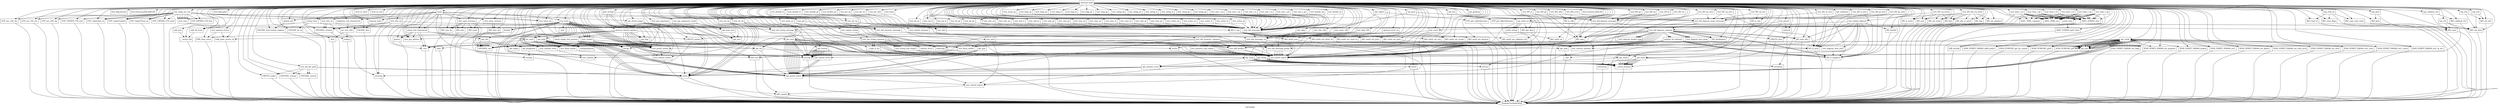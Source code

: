 digraph "Call graph" {
	label="Call graph";

	Node0x55a30e4267a0 [shape=record,label="{external node}"];
	Node0x55a30e4267a0 -> Node0x55a30e3918d0;
	Node0x55a30e4267a0 -> Node0x55a30e391930;
	Node0x55a30e4267a0 -> Node0x55a30e391990;
	Node0x55a30e4267a0 -> Node0x55a30e391a00;
	Node0x55a30e4267a0 -> Node0x55a30e391b80;
	Node0x55a30e4267a0 -> Node0x55a30e3cc1e0;
	Node0x55a30e4267a0 -> Node0x55a30e3cc250;
	Node0x55a30e4267a0 -> Node0x55a30e391bf0;
	Node0x55a30e4267a0 -> Node0x55a30e391c90;
	Node0x55a30e4267a0 -> Node0x55a30e391c20;
	Node0x55a30e4267a0 -> Node0x55a30e391d40;
	Node0x55a30e4267a0 -> Node0x55a30e3cbe60;
	Node0x55a30e4267a0 -> Node0x55a30e3cbf40;
	Node0x55a30e4267a0 -> Node0x55a30e3cbfb0;
	Node0x55a30e4267a0 -> Node0x55a30e3cc090;
	Node0x55a30e4267a0 -> Node0x55a30e368000;
	Node0x55a30e4267a0 -> Node0x55a30e3cc170;
	Node0x55a30e4267a0 -> Node0x55a30e3684b0;
	Node0x55a30e4267a0 -> Node0x55a30e368520;
	Node0x55a30e4267a0 -> Node0x55a30e3685f0;
	Node0x55a30e4267a0 -> Node0x55a30e368660;
	Node0x55a30e4267a0 -> Node0x55a30e391a30;
	Node0x55a30e4267a0 -> Node0x55a30e368760;
	Node0x55a30e4267a0 -> Node0x55a30e3687d0;
	Node0x55a30e4267a0 -> Node0x55a30e368840;
	Node0x55a30e4267a0 -> Node0x55a30e368870;
	Node0x55a30e4267a0 -> Node0x55a30e604530;
	Node0x55a30e4267a0 -> Node0x55a30e604720;
	Node0x55a30e4267a0 -> Node0x55a30e604790;
	Node0x55a30e4267a0 -> Node0x55a30e604830;
	Node0x55a30e4267a0 -> Node0x55a30e6048d0;
	Node0x55a30e4267a0 -> Node0x55a30e604970;
	Node0x55a30e4267a0 -> Node0x55a30e605410;
	Node0x55a30e4267a0 -> Node0x55a30e6054b0;
	Node0x55a30e4267a0 -> Node0x55a30e605d60;
	Node0x55a30e4267a0 -> Node0x55a30e605dd0;
	Node0x55a30e4267a0 -> Node0x55a30e605e40;
	Node0x55a30e4267a0 -> Node0x55a30e605f50;
	Node0x55a30e4267a0 -> Node0x55a30e605fc0;
	Node0x55a30e4267a0 -> Node0x55a30e606060;
	Node0x55a30e4267a0 -> Node0x55a30e605ff0;
	Node0x55a30e4267a0 -> Node0x55a30e6061a0;
	Node0x55a30e4267a0 -> Node0x55a30e6061d0;
	Node0x55a30e4267a0 -> Node0x55a30e606280;
	Node0x55a30e4267a0 -> Node0x55a30e606400;
	Node0x55a30e4267a0 -> Node0x55a30e606500;
	Node0x55a30e4267a0 -> Node0x55a30e6067d0;
	Node0x55a30e4267a0 -> Node0x55a30e6068e0;
	Node0x55a30e4267a0 -> Node0x55a30e6069f0;
	Node0x55a30e4267a0 -> Node0x55a30e6065a0;
	Node0x55a30e4267a0 -> Node0x55a30e606a20;
	Node0x55a30e4267a0 -> Node0x55a30e604560;
	Node0x55a30e4267a0 -> Node0x55a30e605e70;
	Node0x55a30e4267a0 -> Node0x55a30e604a10;
	Node0x55a30e4267a0 -> Node0x55a30e604680;
	Node0x55a30e4267a0 -> Node0x55a30e6043f0;
	Node0x55a30e4267a0 -> Node0x55a30e606c90;
	Node0x55a30e4267a0 -> Node0x55a30e606cc0;
	Node0x55a30e4267a0 -> Node0x55a30e391aa0;
	Node0x55a30e4267a0 -> Node0x55a30e606ed0;
	Node0x55a30e4267a0 -> Node0x55a30e606f00;
	Node0x55a30e4267a0 -> Node0x55a30e606f70;
	Node0x55a30e4267a0 -> Node0x55a30e607020;
	Node0x55a30e4267a0 -> Node0x55a30e6070c0;
	Node0x55a30e4267a0 -> Node0x55a30e607240;
	Node0x55a30e4267a0 -> Node0x55a30e607270;
	Node0x55a30e4267a0 -> Node0x55a30e6073e0;
	Node0x55a30e4267a0 -> Node0x55a30e607410;
	Node0x55a30e4267a0 -> Node0x55a30e3cc100;
	Node0x55a30e4267a0 -> Node0x55a30e6075e0;
	Node0x55a30e4267a0 -> Node0x55a30e607680;
	Node0x55a30e4267a0 -> Node0x55a30e607720;
	Node0x55a30e4267a0 -> Node0x55a30e607780;
	Node0x55a30e4267a0 -> Node0x55a30e605590;
	Node0x55a30e4267a0 -> Node0x55a30e605630;
	Node0x55a30e4267a0 -> Node0x55a30e6056d0;
	Node0x55a30e4267a0 -> Node0x55a30e605770;
	Node0x55a30e4267a0 -> Node0x55a30e605810;
	Node0x55a30e4267a0 -> Node0x55a30e6058b0;
	Node0x55a30e4267a0 -> Node0x55a30e605950;
	Node0x55a30e4267a0 -> Node0x55a30e6059f0;
	Node0x55a30e4267a0 -> Node0x55a30e605a90;
	Node0x55a30e4267a0 -> Node0x55a30e605b30;
	Node0x55a30e4267a0 -> Node0x55a30e605bd0;
	Node0x55a30e4267a0 -> Node0x55a30e605c70;
	Node0x55a30e4267a0 -> Node0x55a30e3cf200;
	Node0x55a30e4267a0 -> Node0x55a30e3cf2a0;
	Node0x55a30e4267a0 -> Node0x55a30e3cf340;
	Node0x55a30e4267a0 -> Node0x55a30e3cf3e0;
	Node0x55a30e4267a0 -> Node0x55a30e3cf480;
	Node0x55a30e4267a0 -> Node0x55a30e3cf520;
	Node0x55a30e4267a0 -> Node0x55a30e3cf5c0;
	Node0x55a30e4267a0 -> Node0x55a30e3cf660;
	Node0x55a30e4267a0 -> Node0x55a30e3cf700;
	Node0x55a30e4267a0 -> Node0x55a30e3cf7a0;
	Node0x55a30e4267a0 -> Node0x55a30e3cf840;
	Node0x55a30e4267a0 -> Node0x55a30e3cf8e0;
	Node0x55a30e4267a0 -> Node0x55a30e3cf980;
	Node0x55a30e4267a0 -> Node0x55a30e3cfa20;
	Node0x55a30e4267a0 -> Node0x55a30e3cfac0;
	Node0x55a30e4267a0 -> Node0x55a30e3cfb60;
	Node0x55a30e4267a0 -> Node0x55a30e3cfc00;
	Node0x55a30e4267a0 -> Node0x55a30e3cfca0;
	Node0x55a30e4267a0 -> Node0x55a30e3cfd40;
	Node0x55a30e4267a0 -> Node0x55a30e3cfde0;
	Node0x55a30e4267a0 -> Node0x55a30e3cfe80;
	Node0x55a30e4267a0 -> Node0x55a30e3cff20;
	Node0x55a30e4267a0 -> Node0x55a30e3cffc0;
	Node0x55a30e4267a0 -> Node0x55a30e3d0060;
	Node0x55a30e4267a0 -> Node0x55a30e3d0100;
	Node0x55a30e4267a0 -> Node0x55a30e3d01a0;
	Node0x55a30e4267a0 -> Node0x55a30e3d0240;
	Node0x55a30e4267a0 -> Node0x55a30e3d02e0;
	Node0x55a30e4267a0 -> Node0x55a30e3d0380;
	Node0x55a30e4267a0 -> Node0x55a30e3d0420;
	Node0x55a30e4267a0 -> Node0x55a30e3d04c0;
	Node0x55a30e4267a0 -> Node0x55a30e3d0560;
	Node0x55a30e4267a0 -> Node0x55a30e3d0600;
	Node0x55a30e4267a0 -> Node0x55a30e3d06a0;
	Node0x55a30e4267a0 -> Node0x55a30e3cbdf0;
	Node0x55a30e4267a0 -> Node0x55a30e3cbed0;
	Node0x55a30e4267a0 -> Node0x55a30e3d07a0;
	Node0x55a30e4267a0 -> Node0x55a30e3d0840;
	Node0x55a30e4267a0 -> Node0x55a30e3d0a00;
	Node0x55a30e4267a0 -> Node0x55a30e3d0a30;
	Node0x55a30e4267a0 -> Node0x55a30e3d0b70;
	Node0x55a30e4267a0 -> Node0x55a30e3d0c10;
	Node0x55a30e4267a0 -> Node0x55a30e3d0d40;
	Node0x55a30e4267a0 -> Node0x55a30e3cc020;
	Node0x55a30e4267a0 -> Node0x55a30e3d0d70;
	Node0x55a30e4267a0 -> Node0x55a30e3ce2d0;
	Node0x55a30e4267a0 -> Node0x55a30e3ce300;
	Node0x55a30e4267a0 -> Node0x55a30e3ce400;
	Node0x55a30e4267a0 -> Node0x55a30e3ce560;
	Node0x55a30e4267a0 -> Node0x55a30e3ce5d0;
	Node0x55a30e4267a0 -> Node0x55a30e3ce730;
	Node0x55a30e4267a0 -> Node0x55a30e3ce760;
	Node0x55a30e4267a0 -> Node0x55a30e3ce820;
	Node0x55a30e4267a0 -> Node0x55a30e3ce8e0;
	Node0x55a30e4267a0 -> Node0x55a30e3ce9e0;
	Node0x55a30e4267a0 -> Node0x55a30e3ceb60;
	Node0x55a30e4267a0 -> Node0x55a30e3ceb90;
	Node0x55a30e4267a0 -> Node0x55a30e3cec00;
	Node0x55a30e4267a0 -> Node0x55a30e3ced50;
	Node0x55a30e4267a0 -> Node0x55a30e3cedc0;
	Node0x55a30e4267a0 -> Node0x55a30e3cef10;
	Node0x55a30e4267a0 -> Node0x55a30e3cef80;
	Node0x55a30e4267a0 -> Node0x55a30e3cf110;
	Node0x55a30e4267a0 -> Node0x55a30e3d0e30;
	Node0x55a30e4267a0 -> Node0x55a30e3d0ea0;
	Node0x55a30e4267a0 -> Node0x55a30e3d0f90;
	Node0x55a30e4267a0 -> Node0x55a30e3d0fc0;
	Node0x55a30e4267a0 -> Node0x55a30e3d10c0;
	Node0x55a30e4267a0 -> Node0x55a30e3d1160;
	Node0x55a30e4267a0 -> Node0x55a30e3d10f0;
	Node0x55a30e4267a0 -> Node0x55a30e3d12f0;
	Node0x55a30e4267a0 -> Node0x55a30e3d1530;
	Node0x55a30e4267a0 -> Node0x55a30e3d15a0;
	Node0x55a30e4267a0 -> Node0x55a30e3d15d0;
	Node0x55a30e4267a0 -> Node0x55a30e3d1680;
	Node0x55a30e4267a0 -> Node0x55a30e3d1890;
	Node0x55a30e4267a0 -> Node0x55a30e3d1900;
	Node0x55a30e4267a0 -> Node0x55a30e3d1930;
	Node0x55a30e4267a0 -> Node0x55a30e3d1b60;
	Node0x55a30e4267a0 -> Node0x55a30e3d1c30;
	Node0x55a30e4267a0 -> Node0x55a30e3d1d30;
	Node0x55a30e4267a0 -> Node0x55a30e3d1d60;
	Node0x55a30e4267a0 -> Node0x55a30e3d1ee0;
	Node0x55a30e4267a0 -> Node0x55a30e3d2060;
	Node0x55a30e4267a0 -> Node0x55a30e384c20;
	Node0x55a30e4267a0 -> Node0x55a30e384da0;
	Node0x55a30e4267a0 -> Node0x55a30e384f90;
	Node0x55a30e4267a0 -> Node0x55a30e385000;
	Node0x55a30e4267a0 -> Node0x55a30e604460;
	Node0x55a30e4267a0 -> Node0x55a30e605020;
	Node0x55a30e4267a0 -> Node0x55a30e385030;
	Node0x55a30e4267a0 -> Node0x55a30e385200;
	Node0x55a30e4267a0 -> Node0x55a30e385270;
	Node0x55a30e4267a0 -> Node0x55a30e3853b0;
	Node0x55a30e4267a0 -> Node0x55a30e385450;
	Node0x55a30e4267a0 -> Node0x55a30e3854c0;
	Node0x55a30e4267a0 -> Node0x55a30e3855b0;
	Node0x55a30e4267a0 -> Node0x55a30e605250;
	Node0x55a30e4267a0 -> Node0x55a30e3855e0;
	Node0x55a30e4267a0 -> Node0x55a30e3856a0;
	Node0x55a30e4267a0 -> Node0x55a30e385890;
	Node0x55a30e4267a0 -> Node0x55a30e385940;
	Node0x55a30e4267a0 -> Node0x55a30e385970;
	Node0x55a30e4267a0 -> Node0x55a30e385bf0;
	Node0x55a30e4267a0 -> Node0x55a30e385c20;
	Node0x55a30e4267a0 -> Node0x55a30e385e10;
	Node0x55a30e4267a0 -> Node0x55a30e385e40;
	Node0x55a30e4267a0 -> Node0x55a30e386030;
	Node0x55a30e4267a0 -> Node0x55a30e6051e0;
	Node0x55a30e4267a0 -> Node0x55a30e386060;
	Node0x55a30e4267a0 -> Node0x55a30e386220;
	Node0x55a30e4267a0 -> Node0x55a30e386290;
	Node0x55a30e4267a0 -> Node0x55a30e386300;
	Node0x55a30e4267a0 -> Node0x55a30e386370;
	Node0x55a30e4267a0 -> Node0x55a30e3863e0;
	Node0x55a30e4267a0 -> Node0x55a30e386860;
	Node0x55a30e4267a0 -> Node0x55a30e3868d0;
	Node0x55a30e4267a0 -> Node0x55a30e386940;
	Node0x55a30e4267a0 -> Node0x55a30e3869b0;
	Node0x55a30e4267a0 -> Node0x55a30e386a20;
	Node0x55a30e4267a0 -> Node0x55a30e3872a0;
	Node0x55a30e4267a0 -> Node0x55a30e387310;
	Node0x55a30e4267a0 -> Node0x55a30e387380;
	Node0x55a30e4267a0 -> Node0x55a30e3873f0;
	Node0x55a30e4267a0 -> Node0x55a30e6050c0;
	Node0x55a30e4267a0 -> Node0x55a30e387760;
	Node0x55a30e4267a0 -> Node0x55a30e3876f0;
	Node0x55a30e4267a0 -> Node0x55a30e387840;
	Node0x55a30e4267a0 -> Node0x55a30e605170;
	Node0x55a30e4267a0 -> Node0x55a30e387910;
	Node0x55a30e4267a0 -> Node0x55a30e606950;
	Node0x55a30e4267a0 -> Node0x55a30e606840;
	Node0x55a30e4267a0 -> Node0x55a30e605050;
	Node0x55a30e4267a0 -> Node0x55a30e606570;
	Node0x55a30e4267a0 -> Node0x55a30e387970;
	Node0x55a30e4267a0 -> Node0x55a30e387b00;
	Node0x55a30e4267a0 -> Node0x55a30e387b70;
	Node0x55a30e4267a0 -> Node0x55a30e606760;
	Node0x55a30e4267a0 -> Node0x55a30e387c70;
	Node0x55a30e4267a0 -> Node0x55a30e6052f0;
	Node0x55a30e4267a0 -> Node0x55a30e387d10;
	Node0x55a30e4267a0 -> Node0x55a30e606b60;
	Node0x55a30e4267a0 -> Node0x55a30e604610;
	Node0x55a30e4267a0 -> Node0x55a30e387e10;
	Node0x55a30e4267a0 -> Node0x55a30e605360;
	Node0x55a30e4267a0 -> Node0x55a30e387f10;
	Node0x55a30e4267a0 -> Node0x55a30e3d0870;
	Node0x55a30e4267a0 -> Node0x55a30e3882b0;
	Node0x55a30e4267a0 -> Node0x55a30e3887b0;
	Node0x55a30e4267a0 -> Node0x55a30e3ce4a0;
	Node0x55a30e4267a0 -> Node0x55a30e388940;
	Node0x55a30e4267a0 -> Node0x55a30e388ab0;
	Node0x55a30e4267a0 -> Node0x55a30e388fa0;
	Node0x55a30e4267a0 -> Node0x55a30e3ce670;
	Node0x55a30e4267a0 -> Node0x55a30e3891f0;
	Node0x55a30e4267a0 -> Node0x55a30e389260;
	Node0x55a30e4267a0 -> Node0x55a30e3ce260;
	Node0x55a30e4267a0 -> Node0x55a30e3894d0;
	Node0x55a30e4267a0 -> Node0x55a30e387a50;
	Node0x55a30e4267a0 -> Node0x55a30e389670;
	Node0x55a30e4267a0 -> Node0x55a30e389ae0;
	Node0x55a30e4267a0 -> Node0x55a30e389710;
	Node0x55a30e4267a0 -> Node0x55a30e409eb0;
	Node0x55a30e4267a0 -> Node0x55a30e3896a0;
	Node0x55a30e4267a0 -> Node0x55a30e40a0a0;
	Node0x55a30e4267a0 -> Node0x55a30e389810;
	Node0x55a30e4267a0 -> Node0x55a30e40a140;
	Node0x55a30e4267a0 -> Node0x55a30e389880;
	Node0x55a30e4267a0 -> Node0x55a30e40a2a0;
	Node0x55a30e4267a0 -> Node0x55a30e3898f0;
	Node0x55a30e4267a0 -> Node0x55a30e40a420;
	Node0x55a30e4267a0 -> Node0x55a30e389960;
	Node0x55a30e4267a0 -> Node0x55a30e382c10;
	Node0x55a30e4267a0 -> Node0x55a30e3899d0;
	Node0x55a30e4267a0 -> Node0x55a30e382d00;
	Node0x55a30e4267a0 -> Node0x55a30e389a40;
	Node0x55a30e4267a0 -> Node0x55a30e389b50;
	Node0x55a30e4267a0 -> Node0x55a30e382da0;
	Node0x55a30e4267a0 -> Node0x55a30e389b80;
	Node0x55a30e4267a0 -> Node0x55a30e40a4c0;
	Node0x55a30e4267a0 -> Node0x55a30e40a1e0;
	Node0x55a30e4267a0 -> Node0x55a30e409f50;
	Node0x55a30e4267a0 -> Node0x55a30e409ee0;
	Node0x55a30e4267a0 -> Node0x55a30e40a000;
	Node0x55a30e4267a0 -> Node0x55a30e389bb0;
	Node0x55a30e4267a0 -> Node0x55a30e383010;
	Node0x55a30e391930 [shape=record,label="{ENGINE_load_builtin_engines}"];
	Node0x55a30e391930 -> Node0x55a30e6039a0;
	Node0x55a30e3918d0 [shape=record,label="{global_init}"];
	Node0x55a30e3918d0 -> Node0x55a30e391930;
	Node0x55a30e391990 [shape=record,label="{setup_tests}"];
	Node0x55a30e391990 -> Node0x55a30e391a00;
	Node0x55a30e391990 -> Node0x55a30e391aa0;
	Node0x55a30e391990 -> Node0x55a30e391a30;
	Node0x55a30e391a00 [shape=record,label="{ENGINE_by_id}"];
	Node0x55a30e391a00 -> Node0x55a30e6039a0;
	Node0x55a30e3cc170 [shape=record,label="{EVP_CIPHER_CTX_free}"];
	Node0x55a30e3cc170 -> Node0x55a30e6039a0;
	Node0x55a30e3684b0 [shape=record,label="{cleanup_tests}"];
	Node0x55a30e3684b0 -> Node0x55a30e368520;
	Node0x55a30e368520 [shape=record,label="{ENGINE_free}"];
	Node0x55a30e368520 -> Node0x55a30e6039a0;
	Node0x55a30e3685f0 [shape=record,label="{add_test}"];
	Node0x55a30e3685f0 -> Node0x55a30e368660;
	Node0x55a30e368660 [shape=record,label="{__assert_fail}"];
	Node0x55a30e368660 -> Node0x55a30e6039a0;
	Node0x55a30e391a30 [shape=record,label="{add_all_tests}"];
	Node0x55a30e391a30 -> Node0x55a30e368660;
	Node0x55a30e368760 [shape=record,label="{subtest_level}"];
	Node0x55a30e3687d0 [shape=record,label="{setup_test_framework}"];
	Node0x55a30e3687d0 -> Node0x55a30e368840;
	Node0x55a30e3687d0 -> Node0x55a30e368840;
	Node0x55a30e3687d0 -> Node0x55a30e368870;
	Node0x55a30e3687d0 -> Node0x55a30e368870;
	Node0x55a30e3687d0 -> Node0x55a30e3688e0;
	Node0x55a30e3687d0 -> Node0x55a30e6043f0;
	Node0x55a30e3687d0 -> Node0x55a30e604460;
	Node0x55a30e3d07a0 [shape=record,label="{test_false}"];
	Node0x55a30e3d07a0 -> Node0x55a30e607480;
	Node0x55a30e3d0840 [shape=record,label="{test_str_eq}"];
	Node0x55a30e3d0840 -> Node0x55a30e605e40;
	Node0x55a30e3d0840 -> Node0x55a30e605fc0;
	Node0x55a30e3d0840 -> Node0x55a30e605fc0;
	Node0x55a30e3d0840 -> Node0x55a30e3d0870;
	Node0x55a30e3d0a00 [shape=record,label="{test_str_ne}"];
	Node0x55a30e3d0a00 -> Node0x55a30e605e40;
	Node0x55a30e3d0a00 -> Node0x55a30e605fc0;
	Node0x55a30e3d0a00 -> Node0x55a30e605fc0;
	Node0x55a30e3d0a00 -> Node0x55a30e3d0870;
	Node0x55a30e3d0a30 [shape=record,label="{test_strn_eq}"];
	Node0x55a30e3d0a30 -> Node0x55a30e3d0b70;
	Node0x55a30e3d0a30 -> Node0x55a30e3d0c10;
	Node0x55a30e3d0a30 -> Node0x55a30e3d0c10;
	Node0x55a30e3d0a30 -> Node0x55a30e3d0870;
	Node0x55a30e3d0b70 [shape=record,label="{strncmp}"];
	Node0x55a30e3d0b70 -> Node0x55a30e6039a0;
	Node0x55a30e3d0c10 [shape=record,label="{OPENSSL_strnlen}"];
	Node0x55a30e3d0c10 -> Node0x55a30e6039a0;
	Node0x55a30e3d0d40 [shape=record,label="{test_strn_ne}"];
	Node0x55a30e3d0d40 -> Node0x55a30e3d0b70;
	Node0x55a30e3d0d40 -> Node0x55a30e3d0c10;
	Node0x55a30e3d0d40 -> Node0x55a30e3d0c10;
	Node0x55a30e3d0d40 -> Node0x55a30e3d0870;
	Node0x55a30e3cc020 [shape=record,label="{test_mem_eq}"];
	Node0x55a30e3cc020 -> Node0x55a30e3d0d70;
	Node0x55a30e3cc020 -> Node0x55a30e3ce260;
	Node0x55a30e389070 [shape=record,label="{test_bignum_zero_null}"];
	Node0x55a30e389070 -> Node0x55a30e3ce9e0;
	Node0x55a30e3ce670 [shape=record,label="{test_fail_bignum_mono_message}"];
	Node0x55a30e3ce670 -> Node0x55a30e388850;
	Node0x55a30e3ce670 -> Node0x55a30e605e70;
	Node0x55a30e3891f0 [shape=record,label="{test_output_bignum}"];
	Node0x55a30e3891f0 -> Node0x55a30e3ce5d0;
	Node0x55a30e3891f0 -> Node0x55a30e389070;
	Node0x55a30e3891f0 -> Node0x55a30e605e70;
	Node0x55a30e3891f0 -> Node0x55a30e388940;
	Node0x55a30e3891f0 -> Node0x55a30e389260;
	Node0x55a30e3891f0 -> Node0x55a30e389140;
	Node0x55a30e3891f0 -> Node0x55a30e3ce9e0;
	Node0x55a30e3891f0 -> Node0x55a30e605e70;
	Node0x55a30e3891f0 -> Node0x55a30e388850;
	Node0x55a30e389260 [shape=record,label="{BN_bn2bin}"];
	Node0x55a30e389260 -> Node0x55a30e6039a0;
	Node0x55a30e3ce260 [shape=record,label="{test_fail_memory_message}"];
	Node0x55a30e3ce260 -> Node0x55a30e3894a0;
	Node0x55a30e3ce260 -> Node0x55a30e605e70;
	Node0x55a30e3894a0 [shape=record,label="{test_fail_memory_common}"];
	Node0x55a30e3894a0 -> Node0x55a30e606c90;
	Node0x55a30e3894a0 -> Node0x55a30e389540;
	Node0x55a30e3894a0 -> Node0x55a30e388130;
	Node0x55a30e3894a0 -> Node0x55a30e389540;
	Node0x55a30e3894a0 -> Node0x55a30e389540;
	Node0x55a30e3894a0 -> Node0x55a30e3d0d70;
	Node0x55a30e3894a0 -> Node0x55a30e388130;
	Node0x55a30e3894a0 -> Node0x55a30e389140;
	Node0x55a30e3894a0 -> Node0x55a30e389140;
	Node0x55a30e3894a0 -> Node0x55a30e605e70;
	Node0x55a30e3894a0 -> Node0x55a30e389540;
	Node0x55a30e3894a0 -> Node0x55a30e605e70;
	Node0x55a30e3894a0 -> Node0x55a30e389540;
	Node0x55a30e3894a0 -> Node0x55a30e605e70;
	Node0x55a30e3894a0 -> Node0x55a30e605e70;
	Node0x55a30e3894a0 -> Node0x55a30e605360;
	Node0x55a30e389540 [shape=record,label="{test_memory_null_empty}"];
	Node0x55a30e389540 -> Node0x55a30e605e70;
	Node0x55a30e389540 -> Node0x55a30e605e70;
	Node0x55a30e3894d0 [shape=record,label="{test_output_memory}"];
	Node0x55a30e3894d0 -> Node0x55a30e3894a0;
	Node0x55a30e387a50 [shape=record,label="{BIO_f_tap}"];
	Node0x55a30e387a50 -> Node0x55a30e389670;
	Node0x55a30e387a50 -> Node0x55a30e389710;
	Node0x55a30e387a50 -> Node0x55a30e3896a0;
	Node0x55a30e387a50 -> Node0x55a30e389810;
	Node0x55a30e387a50 -> Node0x55a30e389880;
	Node0x55a30e387a50 -> Node0x55a30e3898f0;
	Node0x55a30e387a50 -> Node0x55a30e389960;
	Node0x55a30e387a50 -> Node0x55a30e3899d0;
	Node0x55a30e387a50 -> Node0x55a30e389a40;
	Node0x55a30e389670 [shape=record,label="{BIO_meth_new}"];
	Node0x55a30e389670 -> Node0x55a30e6039a0;
	Node0x55a30e389ae0 [shape=record,label="{tap_write_ex}"];
	Node0x55a30e389ae0 -> Node0x55a30e389b50;
	Node0x55a30e389ae0 -> Node0x55a30e389bb0;
	Node0x55a30e389ae0 -> Node0x55a30e389b80;
	Node0x55a30e389ae0 -> Node0x55a30e368760;
	Node0x55a30e389ae0 -> Node0x55a30e409e10;
	Node0x55a30e389ae0 -> Node0x55a30e409e10;
	Node0x55a30e389ae0 -> Node0x55a30e409e10;
	Node0x55a30e389ae0 -> Node0x55a30e389b80;
	Node0x55a30e389710 [shape=record,label="{BIO_meth_set_write_ex}"];
	Node0x55a30e389710 -> Node0x55a30e6039a0;
	Node0x55a30e409eb0 [shape=record,label="{tap_read_ex}"];
	Node0x55a30e409eb0 -> Node0x55a30e389b50;
	Node0x55a30e409eb0 -> Node0x55a30e409f50;
	Node0x55a30e409eb0 -> Node0x55a30e409ee0;
	Node0x55a30e409eb0 -> Node0x55a30e40a000;
	Node0x55a30e3896a0 [shape=record,label="{BIO_meth_set_read_ex}"];
	Node0x55a30e3896a0 -> Node0x55a30e6039a0;
	Node0x55a30e40a0a0 [shape=record,label="{tap_puts}"];
	Node0x55a30e40a0a0 -> Node0x55a30e605fc0;
	Node0x55a30e40a0a0 -> Node0x55a30e389ae0;
	Node0x55a30e389810 [shape=record,label="{BIO_meth_set_puts}"];
	Node0x55a30e389810 -> Node0x55a30e6039a0;
	Node0x55a30e40a140 [shape=record,label="{tap_gets}"];
	Node0x55a30e40a140 -> Node0x55a30e389b50;
	Node0x55a30e40a140 -> Node0x55a30e40a1e0;
	Node0x55a30e391b80 [shape=record,label="{test_afalg_aes_cbc}"];
	Node0x55a30e391b80 -> Node0x55a30e391bf0;
	Node0x55a30e391b80 -> Node0x55a30e391c90;
	Node0x55a30e391b80 -> Node0x55a30e391c20;
	Node0x55a30e391b80 -> Node0x55a30e391d40;
	Node0x55a30e391b80 -> Node0x55a30e3cbdf0;
	Node0x55a30e391b80 -> Node0x55a30e3cbe60;
	Node0x55a30e391b80 -> Node0x55a30e3cbed0;
	Node0x55a30e391b80 -> Node0x55a30e3cbf40;
	Node0x55a30e391b80 -> Node0x55a30e3cbed0;
	Node0x55a30e391b80 -> Node0x55a30e3cbfb0;
	Node0x55a30e391b80 -> Node0x55a30e3cbed0;
	Node0x55a30e391b80 -> Node0x55a30e3cc020;
	Node0x55a30e391b80 -> Node0x55a30e3cc090;
	Node0x55a30e391b80 -> Node0x55a30e3cbed0;
	Node0x55a30e391b80 -> Node0x55a30e3cbe60;
	Node0x55a30e391b80 -> Node0x55a30e3cbed0;
	Node0x55a30e391b80 -> Node0x55a30e3cbf40;
	Node0x55a30e391b80 -> Node0x55a30e3cbed0;
	Node0x55a30e391b80 -> Node0x55a30e3cbfb0;
	Node0x55a30e391b80 -> Node0x55a30e3cbed0;
	Node0x55a30e391b80 -> Node0x55a30e3cc100;
	Node0x55a30e391b80 -> Node0x55a30e3cc020;
	Node0x55a30e391b80 -> Node0x55a30e3cc170;
	Node0x55a30e3cc1e0 [shape=record,label="{llvm.dbg.declare}"];
	Node0x55a30e3cc250 [shape=record,label="{llvm.memcpy.p0i8.p0i8.i64}"];
	Node0x55a30e391bf0 [shape=record,label="{EVP_aes_128_cbc}"];
	Node0x55a30e391bf0 -> Node0x55a30e6039a0;
	Node0x55a30e391c90 [shape=record,label="{EVP_aes_192_cbc}"];
	Node0x55a30e391c90 -> Node0x55a30e6039a0;
	Node0x55a30e391c20 [shape=record,label="{EVP_aes_256_cbc}"];
	Node0x55a30e391c20 -> Node0x55a30e6039a0;
	Node0x55a30e391d40 [shape=record,label="{EVP_CIPHER_CTX_new}"];
	Node0x55a30e391d40 -> Node0x55a30e6039a0;
	Node0x55a30e3cbe60 [shape=record,label="{EVP_CipherInit_ex}"];
	Node0x55a30e3cbe60 -> Node0x55a30e6039a0;
	Node0x55a30e3cbf40 [shape=record,label="{EVP_CipherUpdate}"];
	Node0x55a30e3cbf40 -> Node0x55a30e6039a0;
	Node0x55a30e3cbfb0 [shape=record,label="{EVP_CipherFinal_ex}"];
	Node0x55a30e3cbfb0 -> Node0x55a30e6039a0;
	Node0x55a30e3cc090 [shape=record,label="{EVP_CIPHER_CTX_reset}"];
	Node0x55a30e3cc090 -> Node0x55a30e6039a0;
	Node0x55a30e368000 [shape=record,label="{llvm.dbg.label}"];
	Node0x55a30e3cfde0 [shape=record,label="{test_size_t_eq}"];
	Node0x55a30e3cfde0 -> Node0x55a30e607480;
	Node0x55a30e3cfe80 [shape=record,label="{test_size_t_ne}"];
	Node0x55a30e3cfe80 -> Node0x55a30e607480;
	Node0x55a30e3cff20 [shape=record,label="{test_size_t_lt}"];
	Node0x55a30e3cff20 -> Node0x55a30e607480;
	Node0x55a30e3cffc0 [shape=record,label="{test_size_t_le}"];
	Node0x55a30e3cffc0 -> Node0x55a30e607480;
	Node0x55a30e3d0060 [shape=record,label="{test_size_t_gt}"];
	Node0x55a30e3d0060 -> Node0x55a30e607480;
	Node0x55a30e3d0100 [shape=record,label="{test_size_t_ge}"];
	Node0x55a30e3d0100 -> Node0x55a30e607480;
	Node0x55a30e3d01a0 [shape=record,label="{test_double_eq}"];
	Node0x55a30e3d01a0 -> Node0x55a30e607480;
	Node0x55a30e3d0240 [shape=record,label="{test_double_ne}"];
	Node0x55a30e3d0240 -> Node0x55a30e607480;
	Node0x55a30e3d02e0 [shape=record,label="{test_double_lt}"];
	Node0x55a30e3d02e0 -> Node0x55a30e607480;
	Node0x55a30e3d0380 [shape=record,label="{test_double_le}"];
	Node0x55a30e3d0380 -> Node0x55a30e607480;
	Node0x55a30e3d0420 [shape=record,label="{test_double_gt}"];
	Node0x55a30e3d0420 -> Node0x55a30e607480;
	Node0x55a30e3d04c0 [shape=record,label="{test_double_ge}"];
	Node0x55a30e3d04c0 -> Node0x55a30e607480;
	Node0x55a30e3d0560 [shape=record,label="{test_ptr_eq}"];
	Node0x55a30e3d0560 -> Node0x55a30e607480;
	Node0x55a30e3d0600 [shape=record,label="{test_ptr_ne}"];
	Node0x55a30e3d0600 -> Node0x55a30e607480;
	Node0x55a30e3d06a0 [shape=record,label="{test_ptr_null}"];
	Node0x55a30e3d06a0 -> Node0x55a30e607480;
	Node0x55a30e3cbdf0 [shape=record,label="{test_ptr}"];
	Node0x55a30e3cbdf0 -> Node0x55a30e607480;
	Node0x55a30e3cbed0 [shape=record,label="{test_true}"];
	Node0x55a30e3cbed0 -> Node0x55a30e607480;
	Node0x55a30e387f10 [shape=record,label="{openssl_error_cb}"];
	Node0x55a30e387f10 -> Node0x55a30e605e70;
	Node0x55a30e3d0870 [shape=record,label="{test_fail_string_message}"];
	Node0x55a30e3d0870 -> Node0x55a30e387fb0;
	Node0x55a30e3d0870 -> Node0x55a30e605e70;
	Node0x55a30e387fb0 [shape=record,label="{test_fail_string_common}"];
	Node0x55a30e387fb0 -> Node0x55a30e368760;
	Node0x55a30e387fb0 -> Node0x55a30e606c90;
	Node0x55a30e387fb0 -> Node0x55a30e387fe0;
	Node0x55a30e387fb0 -> Node0x55a30e388130;
	Node0x55a30e387fb0 -> Node0x55a30e387fe0;
	Node0x55a30e387fb0 -> Node0x55a30e387fe0;
	Node0x55a30e387fb0 -> Node0x55a30e605e40;
	Node0x55a30e387fb0 -> Node0x55a30e388130;
	Node0x55a30e387fb0 -> Node0x55a30e3882b0;
	Node0x55a30e387fb0 -> Node0x55a30e3882b0;
	Node0x55a30e387fb0 -> Node0x55a30e605e70;
	Node0x55a30e387fb0 -> Node0x55a30e387fe0;
	Node0x55a30e387fb0 -> Node0x55a30e605e70;
	Node0x55a30e387fb0 -> Node0x55a30e387fe0;
	Node0x55a30e387fb0 -> Node0x55a30e605e70;
	Node0x55a30e387fb0 -> Node0x55a30e605e70;
	Node0x55a30e387fb0 -> Node0x55a30e605360;
	Node0x55a30e387fe0 [shape=record,label="{test_string_null_empty}"];
	Node0x55a30e387fe0 -> Node0x55a30e605e70;
	Node0x55a30e387fe0 -> Node0x55a30e605e70;
	Node0x55a30e388130 [shape=record,label="{test_diff_header}"];
	Node0x55a30e388130 -> Node0x55a30e605e70;
	Node0x55a30e388130 -> Node0x55a30e605e70;
	Node0x55a30e3882b0 [shape=record,label="{__ctype_b_loc}"];
	Node0x55a30e3882b0 -> Node0x55a30e6039a0;
	Node0x55a30e3887b0 [shape=record,label="{test_output_string}"];
	Node0x55a30e3887b0 -> Node0x55a30e387fb0;
	Node0x55a30e3ce4a0 [shape=record,label="{test_fail_bignum_message}"];
	Node0x55a30e3ce4a0 -> Node0x55a30e388850;
	Node0x55a30e3ce4a0 -> Node0x55a30e605e70;
	Node0x55a30e388850 [shape=record,label="{test_fail_bignum_common}"];
	Node0x55a30e388850 -> Node0x55a30e606c90;
	Node0x55a30e388850 -> Node0x55a30e388940;
	Node0x55a30e388850 -> Node0x55a30e3ce9e0;
	Node0x55a30e388850 -> Node0x55a30e388940;
	Node0x55a30e388850 -> Node0x55a30e3ce9e0;
	Node0x55a30e388850 -> Node0x55a30e388880;
	Node0x55a30e388850 -> Node0x55a30e388a40;
	Node0x55a30e388850 -> Node0x55a30e388130;
	Node0x55a30e388850 -> Node0x55a30e388880;
	Node0x55a30e388850 -> Node0x55a30e388a40;
	Node0x55a30e388850 -> Node0x55a30e388a40;
	Node0x55a30e388850 -> Node0x55a30e3ce400;
	Node0x55a30e388850 -> Node0x55a30e388130;
	Node0x55a30e388850 -> Node0x55a30e388880;
	Node0x55a30e388850 -> Node0x55a30e606060;
	Node0x55a30e388850 -> Node0x55a30e605e70;
	Node0x55a30e388850 -> Node0x55a30e388ab0;
	Node0x55a30e388850 -> Node0x55a30e388ab0;
	Node0x55a30e388850 -> Node0x55a30e388f30;
	Node0x55a30e388850 -> Node0x55a30e388f30;
	Node0x55a30e388850 -> Node0x55a30e605e70;
	Node0x55a30e388850 -> Node0x55a30e605e70;
	Node0x55a30e388850 -> Node0x55a30e605e70;
	Node0x55a30e388850 -> Node0x55a30e605e70;
	Node0x55a30e388850 -> Node0x55a30e605e70;
	Node0x55a30e388850 -> Node0x55a30e605e70;
	Node0x55a30e388850 -> Node0x55a30e605360;
	Node0x55a30e388850 -> Node0x55a30e388fa0;
	Node0x55a30e388940 [shape=record,label="{BN_num_bits}"];
	Node0x55a30e388940 -> Node0x55a30e6039a0;
	Node0x55a30e388880 [shape=record,label="{test_bignum_header_line}"];
	Node0x55a30e388880 -> Node0x55a30e605e70;
	Node0x55a30e388a40 [shape=record,label="{test_bignum_zero_print}"];
	Node0x55a30e388a40 -> Node0x55a30e389070;
	Node0x55a30e388a40 -> Node0x55a30e605e70;
	Node0x55a30e388ab0 [shape=record,label="{BN_bn2binpad}"];
	Node0x55a30e388ab0 -> Node0x55a30e6039a0;
	Node0x55a30e388f30 [shape=record,label="{convert_bn_memory}"];
	Node0x55a30e388f30 -> Node0x55a30e3ce5d0;
	Node0x55a30e388f30 -> Node0x55a30e389140;
	Node0x55a30e388f30 -> Node0x55a30e3ce9e0;
	Node0x55a30e388f30 -> Node0x55a30e3ce9e0;
	Node0x55a30e388f30 -> Node0x55a30e3ce9e0;
	Node0x55a30e388f30 -> Node0x55a30e605fc0;
	Node0x55a30e388f30 -> Node0x55a30e605ff0;
	Node0x55a30e388fa0 [shape=record,label="{CRYPTO_free}"];
	Node0x55a30e388fa0 -> Node0x55a30e6039a0;
	Node0x55a30e389140 [shape=record,label="{hex_convert_memory}"];
	Node0x55a30e368840 [shape=record,label="{getenv}"];
	Node0x55a30e368840 -> Node0x55a30e6039a0;
	Node0x55a30e368870 [shape=record,label="{atoi}"];
	Node0x55a30e368870 -> Node0x55a30e6039a0;
	Node0x55a30e3688e0 [shape=record,label="{set_seed}"];
	Node0x55a30e3688e0 -> Node0x55a30e604530;
	Node0x55a30e3688e0 -> Node0x55a30e368760;
	Node0x55a30e3688e0 -> Node0x55a30e604560;
	Node0x55a30e3688e0 -> Node0x55a30e604610;
	Node0x55a30e3688e0 -> Node0x55a30e604680;
	Node0x55a30e605e40 [shape=record,label="{strcmp}"];
	Node0x55a30e605e40 -> Node0x55a30e6039a0;
	Node0x55a30e604530 [shape=record,label="{time}"];
	Node0x55a30e604530 -> Node0x55a30e6039a0;
	Node0x55a30e604720 [shape=record,label="{pulldown_test_framework}"];
	Node0x55a30e604720 -> Node0x55a30e604790;
	Node0x55a30e604790 [shape=record,label="{set_test_title}"];
	Node0x55a30e604790 -> Node0x55a30e604830;
	Node0x55a30e604790 -> Node0x55a30e6048d0;
	Node0x55a30e604830 [shape=record,label="{free}"];
	Node0x55a30e604830 -> Node0x55a30e6039a0;
	Node0x55a30e6048d0 [shape=record,label="{strdup}"];
	Node0x55a30e6048d0 -> Node0x55a30e6039a0;
	Node0x55a30e604970 [shape=record,label="{run_tests}"];
	Node0x55a30e604970 -> Node0x55a30e6049e0;
	Node0x55a30e604970 -> Node0x55a30e604560;
	Node0x55a30e604970 -> Node0x55a30e604560;
	Node0x55a30e604970 -> Node0x55a30e604560;
	Node0x55a30e604970 -> Node0x55a30e604610;
	Node0x55a30e604970 -> Node0x55a30e604a10;
	Node0x55a30e604970 -> Node0x55a30e604560;
	Node0x55a30e604970 -> Node0x55a30e604560;
	Node0x55a30e604970 -> Node0x55a30e604610;
	Node0x55a30e604970 -> Node0x55a30e604790;
	Node0x55a30e604970 -> Node0x55a30e6039a0;
	Node0x55a30e604970 -> Node0x55a30e604ac0;
	Node0x55a30e604970 -> Node0x55a30e604b30;
	Node0x55a30e604970 -> Node0x55a30e604560;
	Node0x55a30e604970 -> Node0x55a30e604560;
	Node0x55a30e604970 -> Node0x55a30e604610;
	Node0x55a30e604970 -> Node0x55a30e604a10;
	Node0x55a30e604970 -> Node0x55a30e604fb0;
	Node0x55a30e604970 -> Node0x55a30e604790;
	Node0x55a30e604970 -> Node0x55a30e6039a0;
	Node0x55a30e604970 -> Node0x55a30e604b30;
	Node0x55a30e604970 -> Node0x55a30e604ac0;
	Node0x55a30e604970 -> Node0x55a30e604ac0;
	Node0x55a30e604970 -> Node0x55a30e604ac0;
	Node0x55a30e6049e0 [shape=record,label="{process_shared_options}"];
	Node0x55a30e6049e0 -> Node0x55a30e605020;
	Node0x55a30e6049e0 -> Node0x55a30e6050c0;
	Node0x55a30e6049e0 -> Node0x55a30e6043f0;
	Node0x55a30e6049e0 -> Node0x55a30e605050;
	Node0x55a30e6049e0 -> Node0x55a30e605170;
	Node0x55a30e6049e0 -> Node0x55a30e6051e0;
	Node0x55a30e6049e0 -> Node0x55a30e605170;
	Node0x55a30e6049e0 -> Node0x55a30e6051e0;
	Node0x55a30e6049e0 -> Node0x55a30e605250;
	Node0x55a30e6049e0 -> Node0x55a30e6051e0;
	Node0x55a30e6049e0 -> Node0x55a30e605250;
	Node0x55a30e6049e0 -> Node0x55a30e6051e0;
	Node0x55a30e6049e0 -> Node0x55a30e605250;
	Node0x55a30e6049e0 -> Node0x55a30e3688e0;
	Node0x55a30e6049e0 -> Node0x55a30e6052c0;
	Node0x55a30e604ac0 [shape=record,label="{test_verdict}"];
	Node0x55a30e604ac0 -> Node0x55a30e604610;
	Node0x55a30e604ac0 -> Node0x55a30e605360;
	Node0x55a30e604ac0 -> Node0x55a30e604560;
	Node0x55a30e604ac0 -> Node0x55a30e6052f0;
	Node0x55a30e604ac0 -> Node0x55a30e604560;
	Node0x55a30e604ac0 -> Node0x55a30e604560;
	Node0x55a30e604ac0 -> Node0x55a30e604610;
	Node0x55a30e604b30 [shape=record,label="{finalize}"];
	Node0x55a30e604b30 -> Node0x55a30e605410;
	Node0x55a30e604b30 -> Node0x55a30e6054b0;
	Node0x55a30e604fb0 [shape=record,label="{gcd}"];
	Node0x55a30e605410 [shape=record,label="{ERR_clear_error}"];
	Node0x55a30e605410 -> Node0x55a30e6039a0;
	Node0x55a30e6054b0 [shape=record,label="{ERR_print_errors_cb}"];
	Node0x55a30e6054b0 -> Node0x55a30e6039a0;
	Node0x55a30e605d60 [shape=record,label="{llvm.va_start}"];
	Node0x55a30e605dd0 [shape=record,label="{llvm.va_end}"];
	Node0x55a30e6052c0 [shape=record,label="{check_single_test_params}"];
	Node0x55a30e6052c0 -> Node0x55a30e605e40;
	Node0x55a30e6052c0 -> Node0x55a30e368870;
	Node0x55a30e6052c0 -> Node0x55a30e605e70;
	Node0x55a30e6052c0 -> Node0x55a30e605e70;
	Node0x55a30e6052c0 -> Node0x55a30e605e70;
	Node0x55a30e605f50 [shape=record,label="{glue_strings}"];
	Node0x55a30e605f50 -> Node0x55a30e605fc0;
	Node0x55a30e605f50 -> Node0x55a30e606060;
	Node0x55a30e605f50 -> Node0x55a30e3cbdf0;
	Node0x55a30e605f50 -> Node0x55a30e605ff0;
	Node0x55a30e605f50 -> Node0x55a30e605fc0;
	Node0x55a30e605fc0 [shape=record,label="{strlen}"];
	Node0x55a30e605fc0 -> Node0x55a30e6039a0;
	Node0x55a30e606060 [shape=record,label="{CRYPTO_malloc}"];
	Node0x55a30e606060 -> Node0x55a30e6039a0;
	Node0x55a30e605ff0 [shape=record,label="{strcpy}"];
	Node0x55a30e605ff0 -> Node0x55a30e6039a0;
	Node0x55a30e6061a0 [shape=record,label="{test_mk_file_path}"];
	Node0x55a30e6061a0 -> Node0x55a30e605fc0;
	Node0x55a30e6061a0 -> Node0x55a30e605fc0;
	Node0x55a30e6061a0 -> Node0x55a30e605fc0;
	Node0x55a30e6061a0 -> Node0x55a30e6061d0;
	Node0x55a30e6061a0 -> Node0x55a30e606280;
	Node0x55a30e6061a0 -> Node0x55a30e606400;
	Node0x55a30e6061a0 -> Node0x55a30e606400;
	Node0x55a30e3cf3e0 [shape=record,label="{test_uchar_lt}"];
	Node0x55a30e3cf3e0 -> Node0x55a30e607480;
	Node0x55a30e3cf480 [shape=record,label="{test_uchar_le}"];
	Node0x55a30e3cf480 -> Node0x55a30e607480;
	Node0x55a30e3cf520 [shape=record,label="{test_uchar_gt}"];
	Node0x55a30e3cf520 -> Node0x55a30e607480;
	Node0x55a30e3cf5c0 [shape=record,label="{test_uchar_ge}"];
	Node0x55a30e3cf5c0 -> Node0x55a30e607480;
	Node0x55a30e3cf660 [shape=record,label="{test_long_eq}"];
	Node0x55a30e3cf660 -> Node0x55a30e607480;
	Node0x55a30e3cf700 [shape=record,label="{test_long_ne}"];
	Node0x55a30e3cf700 -> Node0x55a30e607480;
	Node0x55a30e3cf7a0 [shape=record,label="{test_long_lt}"];
	Node0x55a30e3cf7a0 -> Node0x55a30e607480;
	Node0x55a30e3cf840 [shape=record,label="{test_long_le}"];
	Node0x55a30e3cf840 -> Node0x55a30e607480;
	Node0x55a30e6061d0 [shape=record,label="{CRYPTO_zalloc}"];
	Node0x55a30e6061d0 -> Node0x55a30e6039a0;
	Node0x55a30e606280 [shape=record,label="{OPENSSL_strlcpy}"];
	Node0x55a30e606280 -> Node0x55a30e6039a0;
	Node0x55a30e606400 [shape=record,label="{OPENSSL_strlcat}"];
	Node0x55a30e606400 -> Node0x55a30e6039a0;
	Node0x55a30e606500 [shape=record,label="{main}"];
	Node0x55a30e606500 -> Node0x55a30e606570;
	Node0x55a30e606500 -> Node0x55a30e3918d0;
	Node0x55a30e606500 -> Node0x55a30e605e70;
	Node0x55a30e606500 -> Node0x55a30e3687d0;
	Node0x55a30e606500 -> Node0x55a30e391990;
	Node0x55a30e606500 -> Node0x55a30e604970;
	Node0x55a30e606500 -> Node0x55a30e3684b0;
	Node0x55a30e606500 -> Node0x55a30e6065a0;
	Node0x55a30e606500 -> Node0x55a30e6043f0;
	Node0x55a30e606500 -> Node0x55a30e605050;
	Node0x55a30e606500 -> Node0x55a30e604720;
	Node0x55a30e606500 -> Node0x55a30e606760;
	Node0x55a30e6067d0 [shape=record,label="{test_get_argument_count}"];
	Node0x55a30e6067d0 -> Node0x55a30e606840;
	Node0x55a30e6068e0 [shape=record,label="{test_get_argument}"];
	Node0x55a30e6068e0 -> Node0x55a30e606950;
	Node0x55a30e6068e0 -> Node0x55a30e6069f0;
	Node0x55a30e6068e0 -> Node0x55a30e606840;
	Node0x55a30e6069f0 [shape=record,label="{OPENSSL_die}"];
	Node0x55a30e6069f0 -> Node0x55a30e6039a0;
	Node0x55a30e6065a0 [shape=record,label="{opt_check_usage}"];
	Node0x55a30e6065a0 -> Node0x55a30e606950;
	Node0x55a30e6065a0 -> Node0x55a30e606840;
	Node0x55a30e6065a0 -> Node0x55a30e605e70;
	Node0x55a30e6065a0 -> Node0x55a30e605e70;
	Node0x55a30e606a20 [shape=record,label="{opt_printf_stderr}"];
	Node0x55a30e606a20 -> Node0x55a30e606b60;
	Node0x55a30e604560 [shape=record,label="{test_printf_stdout}"];
	Node0x55a30e604560 -> Node0x55a30e6052f0;
	Node0x55a30e605e70 [shape=record,label="{test_printf_stderr}"];
	Node0x55a30e605e70 -> Node0x55a30e606b60;
	Node0x55a30e604a10 [shape=record,label="{test_random}"];
	Node0x55a30e604680 [shape=record,label="{test_random_seed}"];
	Node0x55a30e604680 -> Node0x55a30e604a10;
	Node0x55a30e6043f0 [shape=record,label="{test_get_options}"];
	Node0x55a30e606c90 [shape=record,label="{test_fail_message_prefix}"];
	Node0x55a30e606c90 -> Node0x55a30e605e70;
	Node0x55a30e606c90 -> Node0x55a30e605e70;
	Node0x55a30e606c90 -> Node0x55a30e605e70;
	Node0x55a30e606c90 -> Node0x55a30e605e70;
	Node0x55a30e606c90 -> Node0x55a30e605e70;
	Node0x55a30e606c90 -> Node0x55a30e605e70;
	Node0x55a30e606cc0 [shape=record,label="{test_info_c90}"];
	Node0x55a30e606cc0 -> Node0x55a30e606e00;
	Node0x55a30e606e00 [shape=record,label="{test_fail_message_va}"];
	Node0x55a30e606e00 -> Node0x55a30e606c90;
	Node0x55a30e606e00 -> Node0x55a30e606b60;
	Node0x55a30e606e00 -> Node0x55a30e605e70;
	Node0x55a30e606e00 -> Node0x55a30e605360;
	Node0x55a30e391aa0 [shape=record,label="{test_info}"];
	Node0x55a30e391aa0 -> Node0x55a30e606e00;
	Node0x55a30e606ed0 [shape=record,label="{test_error_c90}"];
	Node0x55a30e606ed0 -> Node0x55a30e606e00;
	Node0x55a30e606ed0 -> Node0x55a30e605e70;
	Node0x55a30e606f00 [shape=record,label="{test_error}"];
	Node0x55a30e606f00 -> Node0x55a30e606e00;
	Node0x55a30e606f00 -> Node0x55a30e605e70;
	Node0x55a30e606f70 [shape=record,label="{test_perror}"];
	Node0x55a30e606f70 -> Node0x55a30e607020;
	Node0x55a30e606f70 -> Node0x55a30e6070c0;
	Node0x55a30e606f70 -> Node0x55a30e606f00;
	Node0x55a30e607020 [shape=record,label="{__errno_location}"];
	Node0x55a30e607020 -> Node0x55a30e6039a0;
	Node0x55a30e6070c0 [shape=record,label="{strerror}"];
	Node0x55a30e6070c0 -> Node0x55a30e6039a0;
	Node0x55a30e607240 [shape=record,label="{test_note}"];
	Node0x55a30e607240 -> Node0x55a30e606b60;
	Node0x55a30e607240 -> Node0x55a30e605e70;
	Node0x55a30e607240 -> Node0x55a30e605360;
	Node0x55a30e607270 [shape=record,label="{test_skip}"];
	Node0x55a30e607270 -> Node0x55a30e606e00;
	Node0x55a30e6073e0 [shape=record,label="{test_skip_c90}"];
	Node0x55a30e6073e0 -> Node0x55a30e606e00;
	Node0x55a30e6073e0 -> Node0x55a30e605e70;
	Node0x55a30e607410 [shape=record,label="{test_openssl_errors}"];
	Node0x55a30e607410 -> Node0x55a30e6054b0;
	Node0x55a30e607410 -> Node0x55a30e605410;
	Node0x55a30e3cc100 [shape=record,label="{test_int_eq}"];
	Node0x55a30e3cc100 -> Node0x55a30e607480;
	Node0x55a30e607480 [shape=record,label="{test_fail_message}"];
	Node0x55a30e607480 -> Node0x55a30e606e00;
	Node0x55a30e6075e0 [shape=record,label="{test_int_ne}"];
	Node0x55a30e6075e0 -> Node0x55a30e607480;
	Node0x55a30e607680 [shape=record,label="{test_int_lt}"];
	Node0x55a30e607680 -> Node0x55a30e607480;
	Node0x55a30e607720 [shape=record,label="{test_int_le}"];
	Node0x55a30e607720 -> Node0x55a30e607480;
	Node0x55a30e607780 [shape=record,label="{test_int_gt}"];
	Node0x55a30e607780 -> Node0x55a30e607480;
	Node0x55a30e605590 [shape=record,label="{test_int_ge}"];
	Node0x55a30e605590 -> Node0x55a30e607480;
	Node0x55a30e605630 [shape=record,label="{test_uint_eq}"];
	Node0x55a30e605630 -> Node0x55a30e607480;
	Node0x55a30e3d0d70 [shape=record,label="{memcmp}"];
	Node0x55a30e3d0d70 -> Node0x55a30e6039a0;
	Node0x55a30e3ce2d0 [shape=record,label="{test_mem_ne}"];
	Node0x55a30e3ce2d0 -> Node0x55a30e3d0d70;
	Node0x55a30e3ce2d0 -> Node0x55a30e3ce260;
	Node0x55a30e3ce300 [shape=record,label="{test_BN_eq}"];
	Node0x55a30e3ce300 -> Node0x55a30e3ce400;
	Node0x55a30e3ce300 -> Node0x55a30e3ce4a0;
	Node0x55a30e3ce400 [shape=record,label="{BN_cmp}"];
	Node0x55a30e3ce400 -> Node0x55a30e6039a0;
	Node0x55a30e3ce560 [shape=record,label="{test_BN_eq_zero}"];
	Node0x55a30e3ce560 -> Node0x55a30e3ce5d0;
	Node0x55a30e3ce560 -> Node0x55a30e3ce670;
	Node0x55a30e3ce5d0 [shape=record,label="{BN_is_zero}"];
	Node0x55a30e3ce5d0 -> Node0x55a30e6039a0;
	Node0x55a30e3ce730 [shape=record,label="{test_BN_ne}"];
	Node0x55a30e3ce730 -> Node0x55a30e3ce400;
	Node0x55a30e3ce730 -> Node0x55a30e3ce4a0;
	Node0x55a30e3ce760 [shape=record,label="{test_BN_ne_zero}"];
	Node0x55a30e3ce760 -> Node0x55a30e3ce5d0;
	Node0x55a30e3ce760 -> Node0x55a30e3ce670;
	Node0x55a30e3ce820 [shape=record,label="{test_BN_gt}"];
	Node0x55a30e3ce820 -> Node0x55a30e3ce400;
	Node0x55a30e3ce820 -> Node0x55a30e3ce4a0;
	Node0x55a30e6056d0 [shape=record,label="{test_uint_ne}"];
	Node0x55a30e6056d0 -> Node0x55a30e607480;
	Node0x55a30e605770 [shape=record,label="{test_uint_lt}"];
	Node0x55a30e605770 -> Node0x55a30e607480;
	Node0x55a30e605810 [shape=record,label="{test_uint_le}"];
	Node0x55a30e605810 -> Node0x55a30e607480;
	Node0x55a30e6058b0 [shape=record,label="{test_uint_gt}"];
	Node0x55a30e6058b0 -> Node0x55a30e607480;
	Node0x55a30e605950 [shape=record,label="{test_uint_ge}"];
	Node0x55a30e605950 -> Node0x55a30e607480;
	Node0x55a30e6059f0 [shape=record,label="{test_char_eq}"];
	Node0x55a30e6059f0 -> Node0x55a30e607480;
	Node0x55a30e605a90 [shape=record,label="{test_char_ne}"];
	Node0x55a30e605a90 -> Node0x55a30e607480;
	Node0x55a30e605b30 [shape=record,label="{test_char_lt}"];
	Node0x55a30e605b30 -> Node0x55a30e607480;
	Node0x55a30e605bd0 [shape=record,label="{test_char_le}"];
	Node0x55a30e605bd0 -> Node0x55a30e607480;
	Node0x55a30e605c70 [shape=record,label="{test_char_gt}"];
	Node0x55a30e605c70 -> Node0x55a30e607480;
	Node0x55a30e3cf200 [shape=record,label="{test_char_ge}"];
	Node0x55a30e3cf200 -> Node0x55a30e607480;
	Node0x55a30e3cf2a0 [shape=record,label="{test_uchar_eq}"];
	Node0x55a30e3cf2a0 -> Node0x55a30e607480;
	Node0x55a30e3cf340 [shape=record,label="{test_uchar_ne}"];
	Node0x55a30e3cf340 -> Node0x55a30e607480;
	Node0x55a30e3855e0 [shape=record,label="{opt_long}"];
	Node0x55a30e3855e0 -> Node0x55a30e607020;
	Node0x55a30e3855e0 -> Node0x55a30e607020;
	Node0x55a30e3855e0 -> Node0x55a30e3856a0;
	Node0x55a30e3855e0 -> Node0x55a30e607020;
	Node0x55a30e3855e0 -> Node0x55a30e607020;
	Node0x55a30e3855e0 -> Node0x55a30e385830;
	Node0x55a30e3855e0 -> Node0x55a30e607020;
	Node0x55a30e3855e0 -> Node0x55a30e607020;
	Node0x55a30e3856a0 [shape=record,label="{strtol}"];
	Node0x55a30e3856a0 -> Node0x55a30e6039a0;
	Node0x55a30e385830 [shape=record,label="{opt_number_error}"];
	Node0x55a30e385830 -> Node0x55a30e605fc0;
	Node0x55a30e385830 -> Node0x55a30e3d0b70;
	Node0x55a30e385830 -> Node0x55a30e606a20;
	Node0x55a30e385830 -> Node0x55a30e606a20;
	Node0x55a30e385890 [shape=record,label="{llvm.memset.p0i8.i64}"];
	Node0x55a30e385940 [shape=record,label="{opt_imax}"];
	Node0x55a30e385940 -> Node0x55a30e607020;
	Node0x55a30e385940 -> Node0x55a30e607020;
	Node0x55a30e385940 -> Node0x55a30e385970;
	Node0x55a30e385940 -> Node0x55a30e607020;
	Node0x55a30e385940 -> Node0x55a30e607020;
	Node0x55a30e385940 -> Node0x55a30e385830;
	Node0x55a30e385940 -> Node0x55a30e607020;
	Node0x55a30e385940 -> Node0x55a30e607020;
	Node0x55a30e385970 [shape=record,label="{strtoimax}"];
	Node0x55a30e385970 -> Node0x55a30e6039a0;
	Node0x55a30e385bf0 [shape=record,label="{opt_umax}"];
	Node0x55a30e385bf0 -> Node0x55a30e607020;
	Node0x55a30e385bf0 -> Node0x55a30e607020;
	Node0x55a30e385bf0 -> Node0x55a30e385c20;
	Node0x55a30e385bf0 -> Node0x55a30e607020;
	Node0x55a30e385bf0 -> Node0x55a30e607020;
	Node0x55a30e385bf0 -> Node0x55a30e385830;
	Node0x55a30e385bf0 -> Node0x55a30e607020;
	Node0x55a30e385bf0 -> Node0x55a30e607020;
	Node0x55a30e385c20 [shape=record,label="{strtoumax}"];
	Node0x55a30e385c20 -> Node0x55a30e6039a0;
	Node0x55a30e385e10 [shape=record,label="{opt_ulong}"];
	Node0x55a30e385e10 -> Node0x55a30e607020;
	Node0x55a30e385e10 -> Node0x55a30e607020;
	Node0x55a30e385e10 -> Node0x55a30e385e40;
	Node0x55a30e385e10 -> Node0x55a30e607020;
	Node0x55a30e385e10 -> Node0x55a30e607020;
	Node0x55a30e385e10 -> Node0x55a30e385830;
	Node0x55a30e385e10 -> Node0x55a30e607020;
	Node0x55a30e385e10 -> Node0x55a30e607020;
	Node0x55a30e385e40 [shape=record,label="{strtoul}"];
	Node0x55a30e385e40 -> Node0x55a30e6039a0;
	Node0x55a30e386030 [shape=record,label="{opt_verify}"];
	Node0x55a30e386030 -> Node0x55a30e6069f0;
	Node0x55a30e386030 -> Node0x55a30e6069f0;
	Node0x55a30e386030 -> Node0x55a30e6069f0;
	Node0x55a30e386030 -> Node0x55a30e6051e0;
	Node0x55a30e386030 -> Node0x55a30e386060;
	Node0x55a30e386030 -> Node0x55a30e6051e0;
	Node0x55a30e386030 -> Node0x55a30e606a20;
	Node0x55a30e386030 -> Node0x55a30e386220;
	Node0x55a30e386030 -> Node0x55a30e6051e0;
	Node0x55a30e386030 -> Node0x55a30e386290;
	Node0x55a30e386030 -> Node0x55a30e6051e0;
	Node0x55a30e386030 -> Node0x55a30e606a20;
	Node0x55a30e386030 -> Node0x55a30e386300;
	Node0x55a30e386030 -> Node0x55a30e386370;
	Node0x55a30e386030 -> Node0x55a30e3863e0;
	Node0x55a30e386030 -> Node0x55a30e6051e0;
	Node0x55a30e386030 -> Node0x55a30e606a20;
	Node0x55a30e386030 -> Node0x55a30e6051e0;
	Node0x55a30e386030 -> Node0x55a30e386860;
	Node0x55a30e386030 -> Node0x55a30e6051e0;
	Node0x55a30e386030 -> Node0x55a30e606a20;
	Node0x55a30e386030 -> Node0x55a30e3868d0;
	Node0x55a30e386030 -> Node0x55a30e6051e0;
	Node0x55a30e386030 -> Node0x55a30e368870;
	Node0x55a30e386030 -> Node0x55a30e386940;
	Node0x55a30e386030 -> Node0x55a30e6051e0;
	Node0x55a30e386030 -> Node0x55a30e368870;
	Node0x55a30e386030 -> Node0x55a30e3869b0;
	Node0x55a30e386030 -> Node0x55a30e6051e0;
	Node0x55a30e386030 -> Node0x55a30e385940;
	Node0x55a30e386030 -> Node0x55a30e6051e0;
	Node0x55a30e386030 -> Node0x55a30e606a20;
	Node0x55a30e386030 -> Node0x55a30e386a20;
	Node0x55a30e386030 -> Node0x55a30e6051e0;
	Node0x55a30e386030 -> Node0x55a30e3872a0;
	Node0x55a30e386030 -> Node0x55a30e6051e0;
	Node0x55a30e386030 -> Node0x55a30e387310;
	Node0x55a30e386030 -> Node0x55a30e6051e0;
	Node0x55a30e386030 -> Node0x55a30e387380;
	Node0x55a30e386030 -> Node0x55a30e3873f0;
	Node0x55a30e386030 -> Node0x55a30e3873f0;
	Node0x55a30e386030 -> Node0x55a30e3873f0;
	Node0x55a30e386030 -> Node0x55a30e3873f0;
	Node0x55a30e386030 -> Node0x55a30e3873f0;
	Node0x55a30e386030 -> Node0x55a30e3873f0;
	Node0x55a30e386030 -> Node0x55a30e3873f0;
	Node0x55a30e386030 -> Node0x55a30e3873f0;
	Node0x55a30e386030 -> Node0x55a30e3873f0;
	Node0x55a30e386030 -> Node0x55a30e3873f0;
	Node0x55a30e386030 -> Node0x55a30e3873f0;
	Node0x55a30e386030 -> Node0x55a30e3873f0;
	Node0x55a30e386030 -> Node0x55a30e3873f0;
	Node0x55a30e386030 -> Node0x55a30e3873f0;
	Node0x55a30e386030 -> Node0x55a30e3873f0;
	Node0x55a30e386030 -> Node0x55a30e3873f0;
	Node0x55a30e386030 -> Node0x55a30e3873f0;
	Node0x55a30e386030 -> Node0x55a30e3873f0;
	Node0x55a30e386030 -> Node0x55a30e3873f0;
	Node0x55a30e386030 -> Node0x55a30e3873f0;
	Node0x55a30e6051e0 [shape=record,label="{opt_arg}"];
	Node0x55a30e386060 [shape=record,label="{OBJ_txt2obj}"];
	Node0x55a30e386060 -> Node0x55a30e6039a0;
	Node0x55a30e386220 [shape=record,label="{X509_VERIFY_PARAM_add0_policy}"];
	Node0x55a30e386220 -> Node0x55a30e6039a0;
	Node0x55a30e386290 [shape=record,label="{X509_PURPOSE_get_by_sname}"];
	Node0x55a30e386290 -> Node0x55a30e6039a0;
	Node0x55a30e386300 [shape=record,label="{X509_PURPOSE_get0}"];
	Node0x55a30e386300 -> Node0x55a30e6039a0;
	Node0x55a30e386370 [shape=record,label="{X509_PURPOSE_get_id}"];
	Node0x55a30e386370 -> Node0x55a30e6039a0;
	Node0x55a30e3cf8e0 [shape=record,label="{test_long_gt}"];
	Node0x55a30e3cf8e0 -> Node0x55a30e607480;
	Node0x55a30e3cf980 [shape=record,label="{test_long_ge}"];
	Node0x55a30e3cf980 -> Node0x55a30e607480;
	Node0x55a30e3cfa20 [shape=record,label="{test_ulong_eq}"];
	Node0x55a30e3cfa20 -> Node0x55a30e607480;
	Node0x55a30e3cfac0 [shape=record,label="{test_ulong_ne}"];
	Node0x55a30e3cfac0 -> Node0x55a30e607480;
	Node0x55a30e3cfb60 [shape=record,label="{test_ulong_lt}"];
	Node0x55a30e3cfb60 -> Node0x55a30e607480;
	Node0x55a30e3cfc00 [shape=record,label="{test_ulong_le}"];
	Node0x55a30e3cfc00 -> Node0x55a30e607480;
	Node0x55a30e3cfca0 [shape=record,label="{test_ulong_gt}"];
	Node0x55a30e3cfca0 -> Node0x55a30e607480;
	Node0x55a30e3cfd40 [shape=record,label="{test_ulong_ge}"];
	Node0x55a30e3cfd40 -> Node0x55a30e607480;
	Node0x55a30e3ce8e0 [shape=record,label="{test_BN_gt_zero}"];
	Node0x55a30e3ce8e0 -> Node0x55a30e3ce9e0;
	Node0x55a30e3ce8e0 -> Node0x55a30e3ce5d0;
	Node0x55a30e3ce8e0 -> Node0x55a30e3ce670;
	Node0x55a30e3ce9e0 [shape=record,label="{BN_is_negative}"];
	Node0x55a30e3ce9e0 -> Node0x55a30e6039a0;
	Node0x55a30e3ceb60 [shape=record,label="{test_BN_ge}"];
	Node0x55a30e3ceb60 -> Node0x55a30e3ce400;
	Node0x55a30e3ceb60 -> Node0x55a30e3ce4a0;
	Node0x55a30e3ceb90 [shape=record,label="{test_BN_ge_zero}"];
	Node0x55a30e3ceb90 -> Node0x55a30e3ce9e0;
	Node0x55a30e3ceb90 -> Node0x55a30e3ce5d0;
	Node0x55a30e3ceb90 -> Node0x55a30e3ce670;
	Node0x55a30e3cec00 [shape=record,label="{test_BN_lt}"];
	Node0x55a30e3cec00 -> Node0x55a30e3ce400;
	Node0x55a30e3cec00 -> Node0x55a30e3ce4a0;
	Node0x55a30e3ced50 [shape=record,label="{test_BN_lt_zero}"];
	Node0x55a30e3ced50 -> Node0x55a30e3ce9e0;
	Node0x55a30e3ced50 -> Node0x55a30e3ce5d0;
	Node0x55a30e3ced50 -> Node0x55a30e3ce670;
	Node0x55a30e3cedc0 [shape=record,label="{test_BN_le}"];
	Node0x55a30e3cedc0 -> Node0x55a30e3ce400;
	Node0x55a30e3cedc0 -> Node0x55a30e3ce4a0;
	Node0x55a30e3cef10 [shape=record,label="{test_BN_le_zero}"];
	Node0x55a30e3cef10 -> Node0x55a30e3ce9e0;
	Node0x55a30e3cef10 -> Node0x55a30e3ce5d0;
	Node0x55a30e3cef10 -> Node0x55a30e3ce670;
	Node0x55a30e3cef80 [shape=record,label="{test_BN_eq_one}"];
	Node0x55a30e3cef80 -> Node0x55a30e3cf110;
	Node0x55a30e3cef80 -> Node0x55a30e3ce670;
	Node0x55a30e3cf110 [shape=record,label="{BN_is_one}"];
	Node0x55a30e3cf110 -> Node0x55a30e6039a0;
	Node0x55a30e3d0e30 [shape=record,label="{test_BN_odd}"];
	Node0x55a30e3d0e30 -> Node0x55a30e3d0ea0;
	Node0x55a30e3d0e30 -> Node0x55a30e3ce670;
	Node0x55a30e3d0ea0 [shape=record,label="{BN_is_odd}"];
	Node0x55a30e3d0ea0 -> Node0x55a30e6039a0;
	Node0x55a30e3d0f90 [shape=record,label="{test_BN_even}"];
	Node0x55a30e3d0f90 -> Node0x55a30e3d0ea0;
	Node0x55a30e3d0f90 -> Node0x55a30e3ce670;
	Node0x55a30e3d0fc0 [shape=record,label="{test_BN_eq_word}"];
	Node0x55a30e3d0fc0 -> Node0x55a30e3d10c0;
	Node0x55a30e3d0fc0 -> Node0x55a30e3d1160;
	Node0x55a30e3d0fc0 -> Node0x55a30e3d10f0;
	Node0x55a30e3d0fc0 -> Node0x55a30e3ce4a0;
	Node0x55a30e3d0fc0 -> Node0x55a30e3d12f0;
	Node0x55a30e3d10c0 [shape=record,label="{BN_is_word}"];
	Node0x55a30e3d10c0 -> Node0x55a30e6039a0;
	Node0x55a30e3d1160 [shape=record,label="{BN_new}"];
	Node0x55a30e3d1160 -> Node0x55a30e6039a0;
	Node0x55a30e3d10f0 [shape=record,label="{BN_set_word}"];
	Node0x55a30e3d10f0 -> Node0x55a30e6039a0;
	Node0x55a30e3d12f0 [shape=record,label="{BN_free}"];
	Node0x55a30e3d12f0 -> Node0x55a30e6039a0;
	Node0x55a30e3d1530 [shape=record,label="{test_BN_abs_eq_word}"];
	Node0x55a30e3d1530 -> Node0x55a30e3d15a0;
	Node0x55a30e3d1530 -> Node0x55a30e3d1160;
	Node0x55a30e3d1530 -> Node0x55a30e3d15d0;
	Node0x55a30e3d1530 -> Node0x55a30e3d1680;
	Node0x55a30e3d1530 -> Node0x55a30e3d10f0;
	Node0x55a30e3d1530 -> Node0x55a30e3ce4a0;
	Node0x55a30e3d1530 -> Node0x55a30e3d12f0;
	Node0x55a30e3d1530 -> Node0x55a30e3d12f0;
	Node0x55a30e3d15a0 [shape=record,label="{BN_abs_is_word}"];
	Node0x55a30e3d15a0 -> Node0x55a30e6039a0;
	Node0x55a30e3d15d0 [shape=record,label="{BN_dup}"];
	Node0x55a30e3d15d0 -> Node0x55a30e6039a0;
	Node0x55a30e3d1680 [shape=record,label="{BN_set_negative}"];
	Node0x55a30e3d1680 -> Node0x55a30e6039a0;
	Node0x55a30e3d1890 [shape=record,label="{test_time_t_eq}"];
	Node0x55a30e3d1890 -> Node0x55a30e3d1900;
	Node0x55a30e3d1890 -> Node0x55a30e3d1900;
	Node0x55a30e3d1890 -> Node0x55a30e3d1930;
	Node0x55a30e3d1890 -> Node0x55a30e3d19e0;
	Node0x55a30e3d1890 -> Node0x55a30e3d19e0;
	Node0x55a30e3d1890 -> Node0x55a30e607480;
	Node0x55a30e3d1890 -> Node0x55a30e3d1b60;
	Node0x55a30e3d1890 -> Node0x55a30e3d1b60;
	Node0x55a30e3d1900 [shape=record,label="{ASN1_TIME_set}"];
	Node0x55a30e3d1900 -> Node0x55a30e6039a0;
	Node0x55a30e3d1930 [shape=record,label="{ASN1_TIME_compare}"];
	Node0x55a30e3d1930 -> Node0x55a30e6039a0;
	Node0x55a30e3d19e0 [shape=record,label="{print_time}"];
	Node0x55a30e3d19e0 -> Node0x55a30e3d1c30;
	Node0x55a30e3d1b60 [shape=record,label="{ASN1_STRING_free}"];
	Node0x55a30e3d1b60 -> Node0x55a30e6039a0;
	Node0x55a30e3d1c30 [shape=record,label="{ASN1_STRING_get0_data}"];
	Node0x55a30e3d1c30 -> Node0x55a30e6039a0;
	Node0x55a30e3d1d30 [shape=record,label="{test_time_t_ne}"];
	Node0x55a30e3d1d30 -> Node0x55a30e3d1900;
	Node0x55a30e3d1d30 -> Node0x55a30e3d1900;
	Node0x55a30e3d1d30 -> Node0x55a30e3d1930;
	Node0x55a30e3d1d30 -> Node0x55a30e3d19e0;
	Node0x55a30e3d1d30 -> Node0x55a30e3d19e0;
	Node0x55a30e3d1d30 -> Node0x55a30e607480;
	Node0x55a30e3d1d30 -> Node0x55a30e3d1b60;
	Node0x55a30e3d1d30 -> Node0x55a30e3d1b60;
	Node0x55a30e3d1d60 [shape=record,label="{test_time_t_gt}"];
	Node0x55a30e3d1d60 -> Node0x55a30e3d1900;
	Node0x55a30e3d1d60 -> Node0x55a30e3d1900;
	Node0x55a30e3d1d60 -> Node0x55a30e3d1930;
	Node0x55a30e3d1d60 -> Node0x55a30e3d19e0;
	Node0x55a30e3d1d60 -> Node0x55a30e3d19e0;
	Node0x55a30e3d1d60 -> Node0x55a30e607480;
	Node0x55a30e3d1d60 -> Node0x55a30e3d1b60;
	Node0x55a30e3d1d60 -> Node0x55a30e3d1b60;
	Node0x55a30e3d1ee0 [shape=record,label="{test_time_t_ge}"];
	Node0x55a30e3d1ee0 -> Node0x55a30e3d1900;
	Node0x55a30e3d1ee0 -> Node0x55a30e3d1900;
	Node0x55a30e3d1ee0 -> Node0x55a30e3d1930;
	Node0x55a30e3d1ee0 -> Node0x55a30e3d19e0;
	Node0x55a30e3d1ee0 -> Node0x55a30e3d19e0;
	Node0x55a30e3d1ee0 -> Node0x55a30e607480;
	Node0x55a30e3d1ee0 -> Node0x55a30e3d1b60;
	Node0x55a30e3d1ee0 -> Node0x55a30e3d1b60;
	Node0x55a30e3d2060 [shape=record,label="{test_time_t_lt}"];
	Node0x55a30e3d2060 -> Node0x55a30e3d1900;
	Node0x55a30e3d2060 -> Node0x55a30e3d1900;
	Node0x55a30e3d2060 -> Node0x55a30e3d1930;
	Node0x55a30e3d2060 -> Node0x55a30e3d19e0;
	Node0x55a30e3d2060 -> Node0x55a30e3d19e0;
	Node0x55a30e3d2060 -> Node0x55a30e607480;
	Node0x55a30e3d2060 -> Node0x55a30e3d1b60;
	Node0x55a30e3d2060 -> Node0x55a30e3d1b60;
	Node0x55a30e384c20 [shape=record,label="{test_time_t_le}"];
	Node0x55a30e384c20 -> Node0x55a30e3d1900;
	Node0x55a30e384c20 -> Node0x55a30e3d1900;
	Node0x55a30e384c20 -> Node0x55a30e3d1930;
	Node0x55a30e384c20 -> Node0x55a30e3d19e0;
	Node0x55a30e384c20 -> Node0x55a30e3d19e0;
	Node0x55a30e384c20 -> Node0x55a30e607480;
	Node0x55a30e384c20 -> Node0x55a30e3d1b60;
	Node0x55a30e384c20 -> Node0x55a30e3d1b60;
	Node0x55a30e384da0 [shape=record,label="{opt_progname}"];
	Node0x55a30e384da0 -> Node0x55a30e605fc0;
	Node0x55a30e384da0 -> Node0x55a30e384f90;
	Node0x55a30e384f90 [shape=record,label="{strncpy}"];
	Node0x55a30e384f90 -> Node0x55a30e6039a0;
	Node0x55a30e385000 [shape=record,label="{opt_getprog}"];
	Node0x55a30e604460 [shape=record,label="{opt_init}"];
	Node0x55a30e604460 -> Node0x55a30e605020;
	Node0x55a30e604460 -> Node0x55a30e384da0;
	Node0x55a30e604460 -> Node0x55a30e6069f0;
	Node0x55a30e604460 -> Node0x55a30e6069f0;
	Node0x55a30e604460 -> Node0x55a30e6069f0;
	Node0x55a30e604460 -> Node0x55a30e605e40;
	Node0x55a30e604460 -> Node0x55a30e6069f0;
	Node0x55a30e604460 -> Node0x55a30e6069f0;
	Node0x55a30e604460 -> Node0x55a30e6069f0;
	Node0x55a30e605020 [shape=record,label="{opt_begin}"];
	Node0x55a30e385030 [shape=record,label="{opt_format_error}"];
	Node0x55a30e385030 -> Node0x55a30e606a20;
	Node0x55a30e385030 -> Node0x55a30e606a20;
	Node0x55a30e385030 -> Node0x55a30e606a20;
	Node0x55a30e385200 [shape=record,label="{opt_format}"];
	Node0x55a30e385200 -> Node0x55a30e385030;
	Node0x55a30e385200 -> Node0x55a30e385030;
	Node0x55a30e385200 -> Node0x55a30e385030;
	Node0x55a30e385200 -> Node0x55a30e605e40;
	Node0x55a30e385200 -> Node0x55a30e605e40;
	Node0x55a30e385200 -> Node0x55a30e385030;
	Node0x55a30e385200 -> Node0x55a30e385030;
	Node0x55a30e385200 -> Node0x55a30e385030;
	Node0x55a30e385200 -> Node0x55a30e385030;
	Node0x55a30e385200 -> Node0x55a30e385030;
	Node0x55a30e385200 -> Node0x55a30e385030;
	Node0x55a30e385200 -> Node0x55a30e605e40;
	Node0x55a30e385200 -> Node0x55a30e605e40;
	Node0x55a30e385200 -> Node0x55a30e385030;
	Node0x55a30e385200 -> Node0x55a30e605e40;
	Node0x55a30e385200 -> Node0x55a30e605e40;
	Node0x55a30e385200 -> Node0x55a30e385030;
	Node0x55a30e385200 -> Node0x55a30e605e40;
	Node0x55a30e385200 -> Node0x55a30e605e40;
	Node0x55a30e385200 -> Node0x55a30e605e40;
	Node0x55a30e385200 -> Node0x55a30e605e40;
	Node0x55a30e385200 -> Node0x55a30e385030;
	Node0x55a30e385270 [shape=record,label="{opt_cipher}"];
	Node0x55a30e385270 -> Node0x55a30e3853b0;
	Node0x55a30e385270 -> Node0x55a30e606a20;
	Node0x55a30e3853b0 [shape=record,label="{EVP_get_cipherbyname}"];
	Node0x55a30e3853b0 -> Node0x55a30e6039a0;
	Node0x55a30e385450 [shape=record,label="{opt_md}"];
	Node0x55a30e385450 -> Node0x55a30e3854c0;
	Node0x55a30e385450 -> Node0x55a30e606a20;
	Node0x55a30e3854c0 [shape=record,label="{EVP_get_digestbyname}"];
	Node0x55a30e3854c0 -> Node0x55a30e6039a0;
	Node0x55a30e3855b0 [shape=record,label="{opt_pair}"];
	Node0x55a30e3855b0 -> Node0x55a30e605e40;
	Node0x55a30e3855b0 -> Node0x55a30e606a20;
	Node0x55a30e3855b0 -> Node0x55a30e606a20;
	Node0x55a30e605250 [shape=record,label="{opt_int}"];
	Node0x55a30e605250 -> Node0x55a30e3855e0;
	Node0x55a30e605250 -> Node0x55a30e606a20;
	Node0x55a30e3863e0 [shape=record,label="{X509_VERIFY_PARAM_set_purpose}"];
	Node0x55a30e3863e0 -> Node0x55a30e6039a0;
	Node0x55a30e386860 [shape=record,label="{X509_VERIFY_PARAM_lookup}"];
	Node0x55a30e386860 -> Node0x55a30e6039a0;
	Node0x55a30e3868d0 [shape=record,label="{X509_VERIFY_PARAM_set1}"];
	Node0x55a30e3868d0 -> Node0x55a30e6039a0;
	Node0x55a30e386940 [shape=record,label="{X509_VERIFY_PARAM_set_depth}"];
	Node0x55a30e386940 -> Node0x55a30e6039a0;
	Node0x55a30e3869b0 [shape=record,label="{X509_VERIFY_PARAM_set_auth_level}"];
	Node0x55a30e3869b0 -> Node0x55a30e6039a0;
	Node0x55a30e386a20 [shape=record,label="{X509_VERIFY_PARAM_set_time}"];
	Node0x55a30e386a20 -> Node0x55a30e6039a0;
	Node0x55a30e3872a0 [shape=record,label="{X509_VERIFY_PARAM_set1_host}"];
	Node0x55a30e3872a0 -> Node0x55a30e6039a0;
	Node0x55a30e387310 [shape=record,label="{X509_VERIFY_PARAM_set1_email}"];
	Node0x55a30e387310 -> Node0x55a30e6039a0;
	Node0x55a30e387380 [shape=record,label="{X509_VERIFY_PARAM_set1_ip_asc}"];
	Node0x55a30e387380 -> Node0x55a30e6039a0;
	Node0x55a30e3873f0 [shape=record,label="{X509_VERIFY_PARAM_set_flags}"];
	Node0x55a30e3873f0 -> Node0x55a30e6039a0;
	Node0x55a30e6050c0 [shape=record,label="{opt_next}"];
	Node0x55a30e6050c0 -> Node0x55a30e605e40;
	Node0x55a30e6050c0 -> Node0x55a30e387760;
	Node0x55a30e6050c0 -> Node0x55a30e605e40;
	Node0x55a30e6050c0 -> Node0x55a30e606a20;
	Node0x55a30e6050c0 -> Node0x55a30e606a20;
	Node0x55a30e6050c0 -> Node0x55a30e3876f0;
	Node0x55a30e6050c0 -> Node0x55a30e606a20;
	Node0x55a30e6050c0 -> Node0x55a30e605250;
	Node0x55a30e6050c0 -> Node0x55a30e606a20;
	Node0x55a30e6050c0 -> Node0x55a30e385940;
	Node0x55a30e6050c0 -> Node0x55a30e606a20;
	Node0x55a30e6050c0 -> Node0x55a30e385bf0;
	Node0x55a30e6050c0 -> Node0x55a30e606a20;
	Node0x55a30e6050c0 -> Node0x55a30e3855e0;
	Node0x55a30e6050c0 -> Node0x55a30e606a20;
	Node0x55a30e6050c0 -> Node0x55a30e385e10;
	Node0x55a30e6050c0 -> Node0x55a30e606a20;
	Node0x55a30e6050c0 -> Node0x55a30e385200;
	Node0x55a30e6050c0 -> Node0x55a30e606a20;
	Node0x55a30e6050c0 -> Node0x55a30e606a20;
	Node0x55a30e387760 [shape=record,label="{strchr}"];
	Node0x55a30e387760 -> Node0x55a30e6039a0;
	Node0x55a30e3876f0 [shape=record,label="{opt_isdir}"];
	Node0x55a30e3876f0 -> Node0x55a30e387840;
	Node0x55a30e387840 [shape=record,label="{stat}"];
	Node0x55a30e387840 -> Node0x55a30e6039a0;
	Node0x55a30e605170 [shape=record,label="{opt_flag}"];
	Node0x55a30e387910 [shape=record,label="{opt_unknown}"];
	Node0x55a30e606950 [shape=record,label="{opt_rest}"];
	Node0x55a30e606840 [shape=record,label="{opt_num_rest}"];
	Node0x55a30e606840 -> Node0x55a30e606950;
	Node0x55a30e605050 [shape=record,label="{opt_help}"];
	Node0x55a30e605050 -> Node0x55a30e605fc0;
	Node0x55a30e605050 -> Node0x55a30e3879e0;
	Node0x55a30e605050 -> Node0x55a30e605fc0;
	Node0x55a30e605050 -> Node0x55a30e6069f0;
	Node0x55a30e605050 -> Node0x55a30e606a20;
	Node0x55a30e605050 -> Node0x55a30e606a20;
	Node0x55a30e605050 -> Node0x55a30e606a20;
	Node0x55a30e605050 -> Node0x55a30e605ff0;
	Node0x55a30e605050 -> Node0x55a30e605fc0;
	Node0x55a30e605050 -> Node0x55a30e3879e0;
	Node0x55a30e605050 -> Node0x55a30e605ff0;
	Node0x55a30e605050 -> Node0x55a30e605fc0;
	Node0x55a30e605050 -> Node0x55a30e606a20;
	Node0x55a30e605050 -> Node0x55a30e606a20;
	Node0x55a30e3879e0 [shape=record,label="{valtype2param}"];
	Node0x55a30e606570 [shape=record,label="{test_open_streams}"];
	Node0x55a30e606570 -> Node0x55a30e387970;
	Node0x55a30e606570 -> Node0x55a30e387970;
	Node0x55a30e606570 -> Node0x55a30e387a50;
	Node0x55a30e606570 -> Node0x55a30e387b00;
	Node0x55a30e606570 -> Node0x55a30e387b70;
	Node0x55a30e606570 -> Node0x55a30e6069f0;
	Node0x55a30e606570 -> Node0x55a30e6069f0;
	Node0x55a30e387970 [shape=record,label="{BIO_new_fp}"];
	Node0x55a30e387970 -> Node0x55a30e6039a0;
	Node0x55a30e387b00 [shape=record,label="{BIO_new}"];
	Node0x55a30e387b00 -> Node0x55a30e6039a0;
	Node0x55a30e387b70 [shape=record,label="{BIO_push}"];
	Node0x55a30e387b70 -> Node0x55a30e6039a0;
	Node0x55a30e606760 [shape=record,label="{test_close_streams}"];
	Node0x55a30e606760 -> Node0x55a30e387c70;
	Node0x55a30e606760 -> Node0x55a30e387c70;
	Node0x55a30e387c70 [shape=record,label="{BIO_free_all}"];
	Node0x55a30e387c70 -> Node0x55a30e6039a0;
	Node0x55a30e6052f0 [shape=record,label="{test_vprintf_stdout}"];
	Node0x55a30e6052f0 -> Node0x55a30e387d10;
	Node0x55a30e387d10 [shape=record,label="{BIO_vprintf}"];
	Node0x55a30e387d10 -> Node0x55a30e6039a0;
	Node0x55a30e606b60 [shape=record,label="{test_vprintf_stderr}"];
	Node0x55a30e606b60 -> Node0x55a30e387d10;
	Node0x55a30e604610 [shape=record,label="{test_flush_stdout}"];
	Node0x55a30e604610 -> Node0x55a30e387e10;
	Node0x55a30e387e10 [shape=record,label="{BIO_ctrl}"];
	Node0x55a30e387e10 -> Node0x55a30e6039a0;
	Node0x55a30e605360 [shape=record,label="{test_flush_stderr}"];
	Node0x55a30e605360 -> Node0x55a30e387e10;
	Node0x55a30e389880 [shape=record,label="{BIO_meth_set_gets}"];
	Node0x55a30e389880 -> Node0x55a30e6039a0;
	Node0x55a30e40a2a0 [shape=record,label="{tap_ctrl}"];
	Node0x55a30e40a2a0 -> Node0x55a30e389b50;
	Node0x55a30e40a2a0 -> Node0x55a30e389b80;
	Node0x55a30e40a2a0 -> Node0x55a30e387e10;
	Node0x55a30e3898f0 [shape=record,label="{BIO_meth_set_ctrl}"];
	Node0x55a30e3898f0 -> Node0x55a30e6039a0;
	Node0x55a30e40a420 [shape=record,label="{tap_new}"];
	Node0x55a30e40a420 -> Node0x55a30e389b80;
	Node0x55a30e40a420 -> Node0x55a30e40a4c0;
	Node0x55a30e389960 [shape=record,label="{BIO_meth_set_create}"];
	Node0x55a30e389960 -> Node0x55a30e6039a0;
	Node0x55a30e382c10 [shape=record,label="{tap_free}"];
	Node0x55a30e382c10 -> Node0x55a30e389b80;
	Node0x55a30e382c10 -> Node0x55a30e40a4c0;
	Node0x55a30e3899d0 [shape=record,label="{BIO_meth_set_destroy}"];
	Node0x55a30e3899d0 -> Node0x55a30e6039a0;
	Node0x55a30e382d00 [shape=record,label="{tap_callback_ctrl}"];
	Node0x55a30e382d00 -> Node0x55a30e389b50;
	Node0x55a30e382d00 -> Node0x55a30e382da0;
	Node0x55a30e389a40 [shape=record,label="{BIO_meth_set_callback_ctrl}"];
	Node0x55a30e389a40 -> Node0x55a30e6039a0;
	Node0x55a30e389b50 [shape=record,label="{BIO_next}"];
	Node0x55a30e389b50 -> Node0x55a30e6039a0;
	Node0x55a30e382da0 [shape=record,label="{BIO_callback_ctrl}"];
	Node0x55a30e382da0 -> Node0x55a30e6039a0;
	Node0x55a30e389b80 [shape=record,label="{BIO_set_data}"];
	Node0x55a30e389b80 -> Node0x55a30e6039a0;
	Node0x55a30e40a4c0 [shape=record,label="{BIO_set_init}"];
	Node0x55a30e40a4c0 -> Node0x55a30e6039a0;
	Node0x55a30e40a1e0 [shape=record,label="{BIO_gets}"];
	Node0x55a30e40a1e0 -> Node0x55a30e6039a0;
	Node0x55a30e409f50 [shape=record,label="{BIO_read_ex}"];
	Node0x55a30e409f50 -> Node0x55a30e6039a0;
	Node0x55a30e409ee0 [shape=record,label="{BIO_clear_flags}"];
	Node0x55a30e409ee0 -> Node0x55a30e6039a0;
	Node0x55a30e40a000 [shape=record,label="{BIO_copy_next_retry}"];
	Node0x55a30e40a000 -> Node0x55a30e6039a0;
	Node0x55a30e389bb0 [shape=record,label="{BIO_get_data}"];
	Node0x55a30e389bb0 -> Node0x55a30e6039a0;
	Node0x55a30e409e10 [shape=record,label="{write_string}"];
	Node0x55a30e409e10 -> Node0x55a30e383010;
	Node0x55a30e383010 [shape=record,label="{BIO_write_ex}"];
	Node0x55a30e383010 -> Node0x55a30e6039a0;
}
